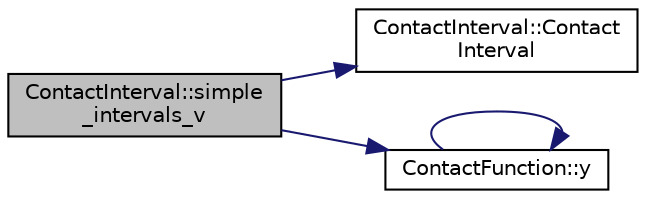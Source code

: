 digraph "ContactInterval::simple_intervals_v"
{
 // LATEX_PDF_SIZE
  edge [fontname="Helvetica",fontsize="10",labelfontname="Helvetica",labelfontsize="10"];
  node [fontname="Helvetica",fontsize="10",shape=record];
  rankdir="LR";
  Node1 [label="ContactInterval::simple\l_intervals_v",height=0.2,width=0.4,color="black", fillcolor="grey75", style="filled", fontcolor="black",tooltip=" "];
  Node1 -> Node2 [color="midnightblue",fontsize="10",style="solid",fontname="Helvetica"];
  Node2 [label="ContactInterval::Contact\lInterval",height=0.2,width=0.4,color="black", fillcolor="white", style="filled",URL="$db/dc7/class_contact_interval.html#a61ad4ab72d3949946605438d215f8efd",tooltip=" "];
  Node1 -> Node3 [color="midnightblue",fontsize="10",style="solid",fontname="Helvetica"];
  Node3 [label="ContactFunction::y",height=0.2,width=0.4,color="black", fillcolor="white", style="filled",URL="$d2/d41/class_contact_function.html#ab8260d054902416d81cb2f04c120edc4",tooltip=" "];
  Node3 -> Node3 [color="midnightblue",fontsize="10",style="solid",fontname="Helvetica"];
}

